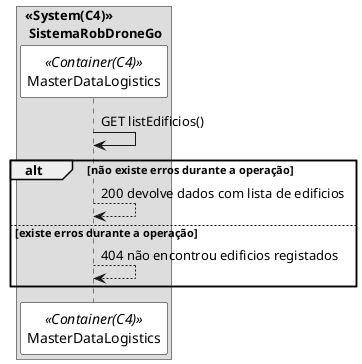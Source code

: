 @startuml getPackagingSD

skinparam sequence {
ParticipantBorderColor black
ParticipantBackgroundColor white
}

box "<<System(C4)>>\n SistemaRobDroneGo"
participant MasterDataLogistics as mdl <<Container(C4)>>
mdl -> mdl: GET listEdificios()
alt não existe erros durante a operação
mdl --> mdl: 200 devolve dados com lista de edificios
else existe erros durante a operação
mdl --> mdl: 404 não encontrou edificios registados
end 

end box

@enduml